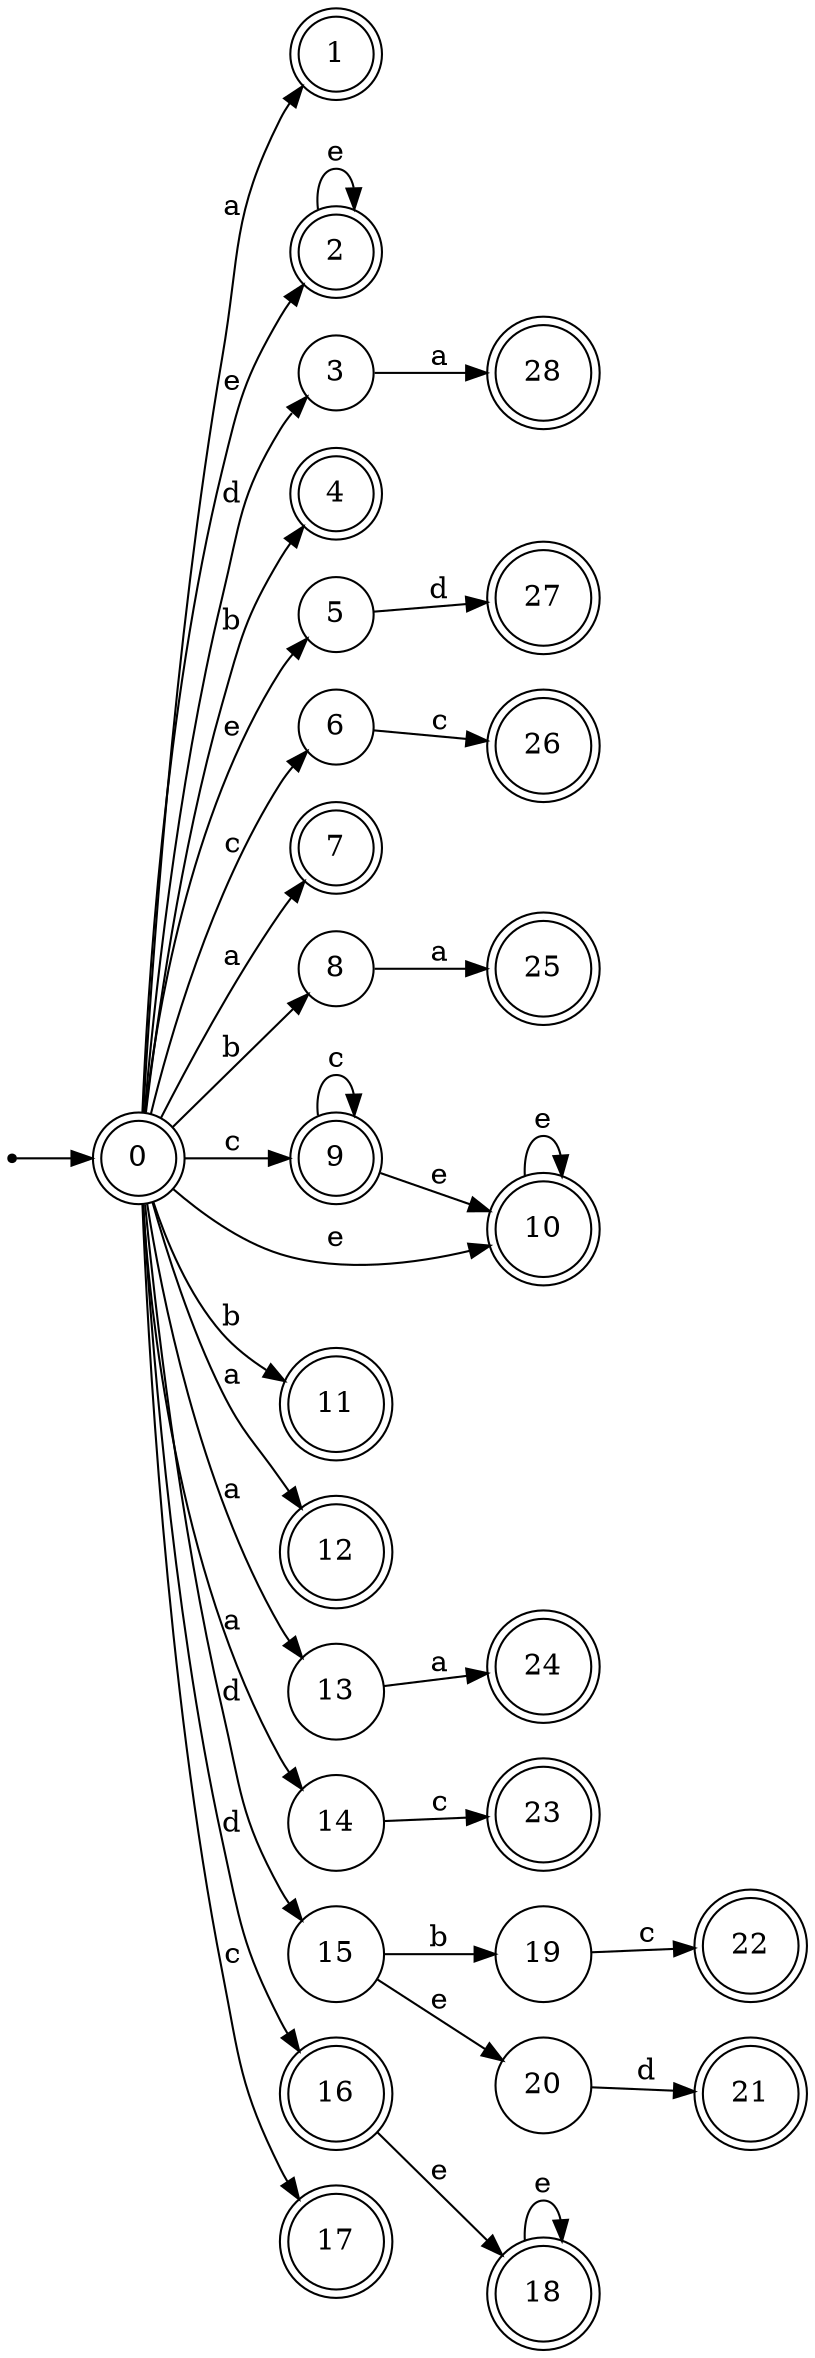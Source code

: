 digraph finite_state_machine {
rankdir=LR;
size="20,20";
node [shape = point]; "dummy0"
node [shape = doublecircle]; "0";"dummy0" -> "0";
node [shape = doublecircle]; "1";node [shape = doublecircle]; "2";node [shape = circle]; "3";
node [shape = doublecircle]; "4";node [shape = circle]; "5";
node [shape = circle]; "6";
node [shape = doublecircle]; "7";node [shape = circle]; "8";
node [shape = doublecircle]; "9";node [shape = doublecircle]; "10";node [shape = doublecircle]; "11";node [shape = doublecircle]; "12";node [shape = circle]; "13";
node [shape = circle]; "14";
node [shape = circle]; "15";
node [shape = doublecircle]; "16";node [shape = doublecircle]; "17";node [shape = doublecircle]; "18";node [shape = circle]; "19";
node [shape = circle]; "20";
node [shape = doublecircle]; "21";node [shape = doublecircle]; "22";node [shape = doublecircle]; "23";node [shape = doublecircle]; "24";node [shape = doublecircle]; "25";node [shape = doublecircle]; "26";node [shape = doublecircle]; "27";node [shape = doublecircle]; "28";"0" -> "1" [label = "a"];
 "0" -> "7" [label = "a"];
 "0" -> "12" [label = "a"];
 "0" -> "13" [label = "a"];
 "0" -> "14" [label = "a"];
 "0" -> "2" [label = "e"];
 "0" -> "10" [label = "e"];
 "0" -> "5" [label = "e"];
 "0" -> "16" [label = "d"];
 "0" -> "3" [label = "d"];
 "0" -> "15" [label = "d"];
 "0" -> "8" [label = "b"];
 "0" -> "11" [label = "b"];
 "0" -> "4" [label = "b"];
 "0" -> "9" [label = "c"];
 "0" -> "6" [label = "c"];
 "0" -> "17" [label = "c"];
 "16" -> "18" [label = "e"];
 "18" -> "18" [label = "e"];
 "15" -> "19" [label = "b"];
 "15" -> "20" [label = "e"];
 "20" -> "21" [label = "d"];
 "19" -> "22" [label = "c"];
 "14" -> "23" [label = "c"];
 "13" -> "24" [label = "a"];
 "10" -> "10" [label = "e"];
 "9" -> "9" [label = "c"];
 "9" -> "10" [label = "e"];
 "8" -> "25" [label = "a"];
 "6" -> "26" [label = "c"];
 "5" -> "27" [label = "d"];
 "3" -> "28" [label = "a"];
 "2" -> "2" [label = "e"];
 }
